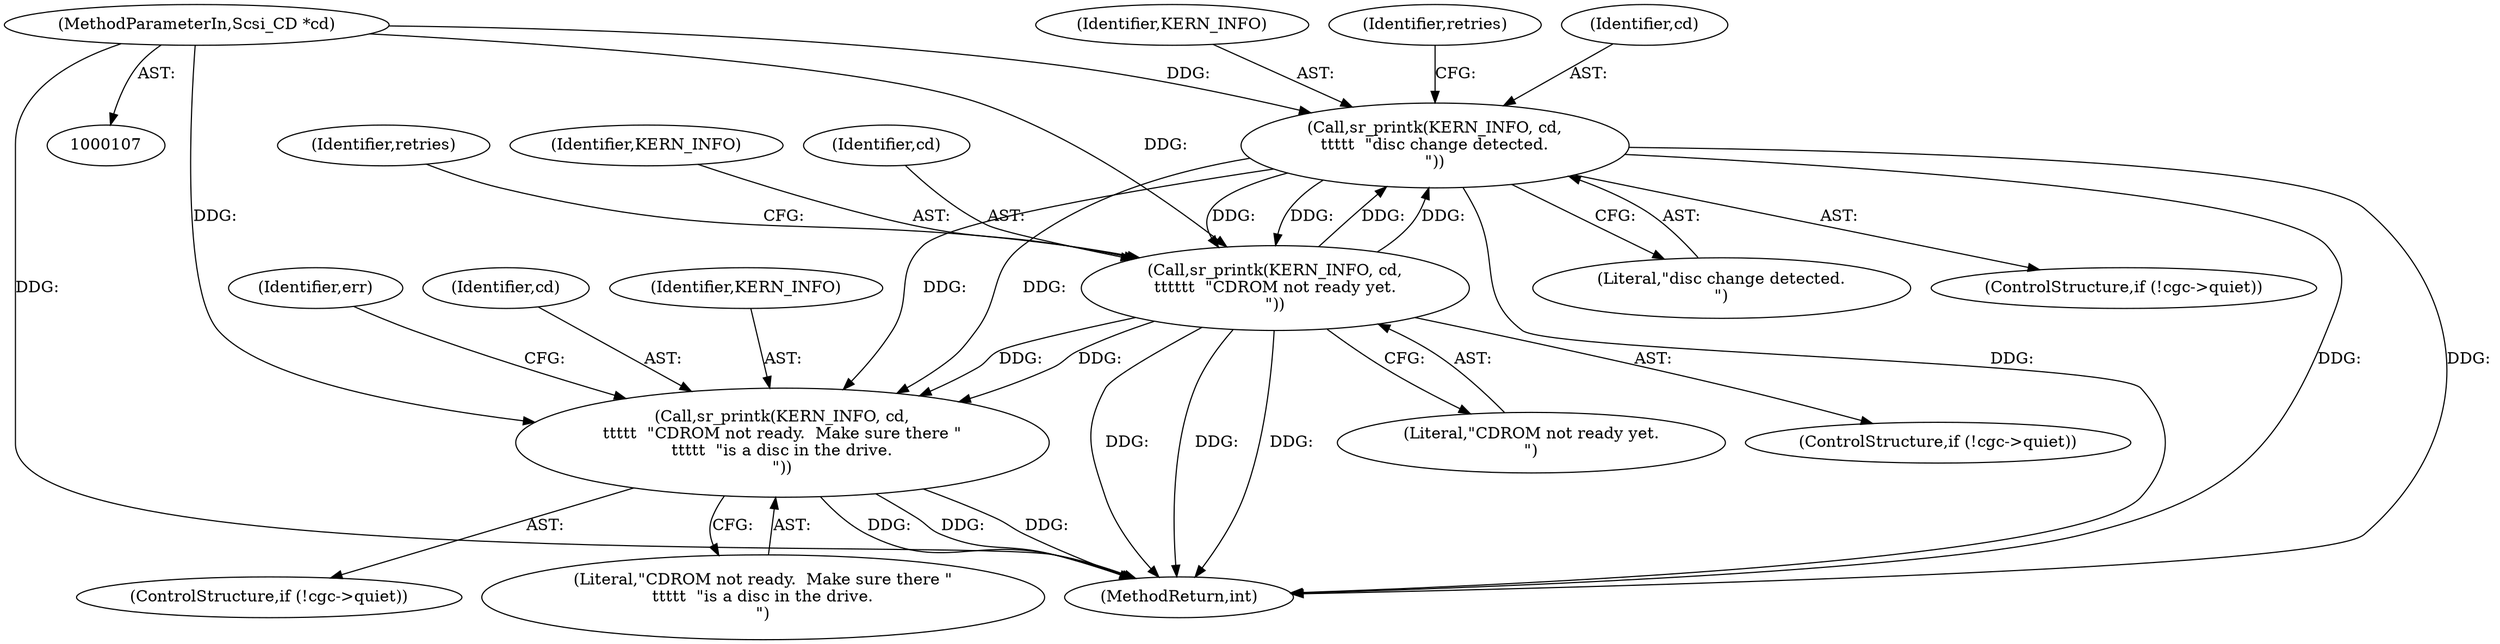 digraph "0_linux_f7068114d45ec55996b9040e98111afa56e010fe@pointer" {
"1000190" [label="(Call,sr_printk(KERN_INFO, cd,\n\t\t\t\t\t  \"disc change detected.\n\"))"];
"1000224" [label="(Call,sr_printk(KERN_INFO, cd,\n\t\t\t\t\t\t  \"CDROM not ready yet.\n\"))"];
"1000190" [label="(Call,sr_printk(KERN_INFO, cd,\n\t\t\t\t\t  \"disc change detected.\n\"))"];
"1000108" [label="(MethodParameterIn,Scsi_CD *cd)"];
"1000249" [label="(Call,sr_printk(KERN_INFO, cd,\n\t\t\t\t\t  \"CDROM not ready.  Make sure there \"\n\t\t\t\t\t  \"is a disc in the drive.\n\"))"];
"1000224" [label="(Call,sr_printk(KERN_INFO, cd,\n\t\t\t\t\t\t  \"CDROM not ready yet.\n\"))"];
"1000227" [label="(Literal,\"CDROM not ready yet.\n\")"];
"1000190" [label="(Call,sr_printk(KERN_INFO, cd,\n\t\t\t\t\t  \"disc change detected.\n\"))"];
"1000192" [label="(Identifier,cd)"];
"1000226" [label="(Identifier,cd)"];
"1000254" [label="(Identifier,err)"];
"1000252" [label="(Literal,\"CDROM not ready.  Make sure there \"\n\t\t\t\t\t  \"is a disc in the drive.\n\")"];
"1000191" [label="(Identifier,KERN_INFO)"];
"1000251" [label="(Identifier,cd)"];
"1000219" [label="(ControlStructure,if (!cgc->quiet))"];
"1000250" [label="(Identifier,KERN_INFO)"];
"1000108" [label="(MethodParameterIn,Scsi_CD *cd)"];
"1000197" [label="(Identifier,retries)"];
"1000244" [label="(ControlStructure,if (!cgc->quiet))"];
"1000249" [label="(Call,sr_printk(KERN_INFO, cd,\n\t\t\t\t\t  \"CDROM not ready.  Make sure there \"\n\t\t\t\t\t  \"is a disc in the drive.\n\"))"];
"1000231" [label="(Identifier,retries)"];
"1000293" [label="(MethodReturn,int)"];
"1000225" [label="(Identifier,KERN_INFO)"];
"1000193" [label="(Literal,\"disc change detected.\n\")"];
"1000185" [label="(ControlStructure,if (!cgc->quiet))"];
"1000190" -> "1000185"  [label="AST: "];
"1000190" -> "1000193"  [label="CFG: "];
"1000191" -> "1000190"  [label="AST: "];
"1000192" -> "1000190"  [label="AST: "];
"1000193" -> "1000190"  [label="AST: "];
"1000197" -> "1000190"  [label="CFG: "];
"1000190" -> "1000293"  [label="DDG: "];
"1000190" -> "1000293"  [label="DDG: "];
"1000190" -> "1000293"  [label="DDG: "];
"1000224" -> "1000190"  [label="DDG: "];
"1000224" -> "1000190"  [label="DDG: "];
"1000108" -> "1000190"  [label="DDG: "];
"1000190" -> "1000224"  [label="DDG: "];
"1000190" -> "1000224"  [label="DDG: "];
"1000190" -> "1000249"  [label="DDG: "];
"1000190" -> "1000249"  [label="DDG: "];
"1000224" -> "1000219"  [label="AST: "];
"1000224" -> "1000227"  [label="CFG: "];
"1000225" -> "1000224"  [label="AST: "];
"1000226" -> "1000224"  [label="AST: "];
"1000227" -> "1000224"  [label="AST: "];
"1000231" -> "1000224"  [label="CFG: "];
"1000224" -> "1000293"  [label="DDG: "];
"1000224" -> "1000293"  [label="DDG: "];
"1000224" -> "1000293"  [label="DDG: "];
"1000108" -> "1000224"  [label="DDG: "];
"1000224" -> "1000249"  [label="DDG: "];
"1000224" -> "1000249"  [label="DDG: "];
"1000108" -> "1000107"  [label="AST: "];
"1000108" -> "1000293"  [label="DDG: "];
"1000108" -> "1000249"  [label="DDG: "];
"1000249" -> "1000244"  [label="AST: "];
"1000249" -> "1000252"  [label="CFG: "];
"1000250" -> "1000249"  [label="AST: "];
"1000251" -> "1000249"  [label="AST: "];
"1000252" -> "1000249"  [label="AST: "];
"1000254" -> "1000249"  [label="CFG: "];
"1000249" -> "1000293"  [label="DDG: "];
"1000249" -> "1000293"  [label="DDG: "];
"1000249" -> "1000293"  [label="DDG: "];
}
